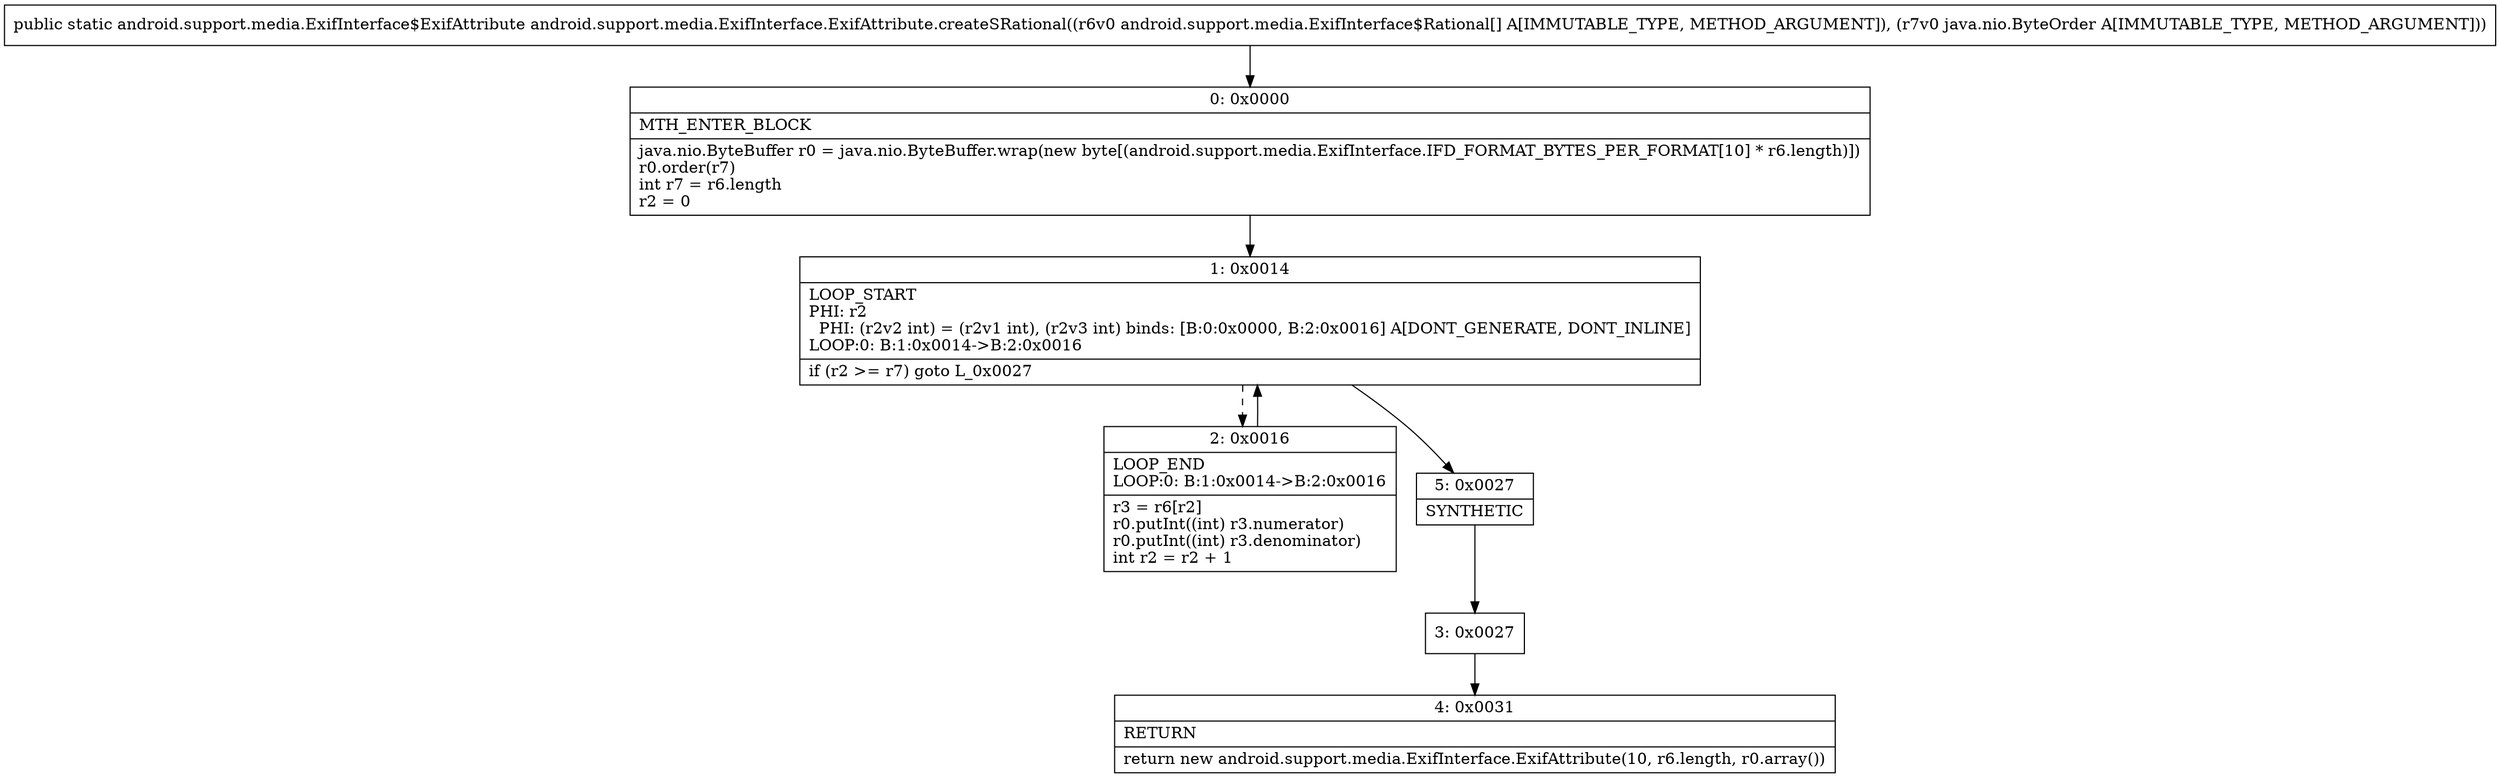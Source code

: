 digraph "CFG forandroid.support.media.ExifInterface.ExifAttribute.createSRational([Landroid\/support\/media\/ExifInterface$Rational;Ljava\/nio\/ByteOrder;)Landroid\/support\/media\/ExifInterface$ExifAttribute;" {
Node_0 [shape=record,label="{0\:\ 0x0000|MTH_ENTER_BLOCK\l|java.nio.ByteBuffer r0 = java.nio.ByteBuffer.wrap(new byte[(android.support.media.ExifInterface.IFD_FORMAT_BYTES_PER_FORMAT[10] * r6.length)])\lr0.order(r7)\lint r7 = r6.length\lr2 = 0\l}"];
Node_1 [shape=record,label="{1\:\ 0x0014|LOOP_START\lPHI: r2 \l  PHI: (r2v2 int) = (r2v1 int), (r2v3 int) binds: [B:0:0x0000, B:2:0x0016] A[DONT_GENERATE, DONT_INLINE]\lLOOP:0: B:1:0x0014\-\>B:2:0x0016\l|if (r2 \>= r7) goto L_0x0027\l}"];
Node_2 [shape=record,label="{2\:\ 0x0016|LOOP_END\lLOOP:0: B:1:0x0014\-\>B:2:0x0016\l|r3 = r6[r2]\lr0.putInt((int) r3.numerator)\lr0.putInt((int) r3.denominator)\lint r2 = r2 + 1\l}"];
Node_3 [shape=record,label="{3\:\ 0x0027}"];
Node_4 [shape=record,label="{4\:\ 0x0031|RETURN\l|return new android.support.media.ExifInterface.ExifAttribute(10, r6.length, r0.array())\l}"];
Node_5 [shape=record,label="{5\:\ 0x0027|SYNTHETIC\l}"];
MethodNode[shape=record,label="{public static android.support.media.ExifInterface$ExifAttribute android.support.media.ExifInterface.ExifAttribute.createSRational((r6v0 android.support.media.ExifInterface$Rational[] A[IMMUTABLE_TYPE, METHOD_ARGUMENT]), (r7v0 java.nio.ByteOrder A[IMMUTABLE_TYPE, METHOD_ARGUMENT])) }"];
MethodNode -> Node_0;
Node_0 -> Node_1;
Node_1 -> Node_2[style=dashed];
Node_1 -> Node_5;
Node_2 -> Node_1;
Node_3 -> Node_4;
Node_5 -> Node_3;
}


